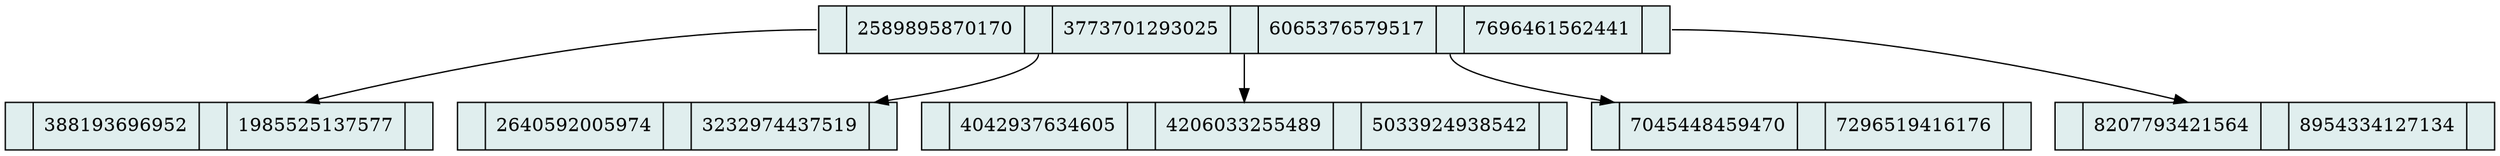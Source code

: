 digraph arbolB {
rankr = TB; 
node[shape = box,fillcolor="azure2" color="black" style="filled"];
node[shape=record label= "<p0>|{2589895870170}|<p1> |{3773701293025}|<p2> |{6065376579517}|<p3> |{7696461562441}|<p4> "]2589895870170;
node[shape=record label= "<p0>|{388193696952}|<p1> |{1985525137577}|<p2> "]388193696952;
node[shape=record label= "<p0>|{2640592005974}|<p1> |{3232974437519}|<p2> "]2640592005974;
node[shape=record label= "<p0>|{4042937634605}|<p1> |{4206033255489}|<p2> |{5033924938542}|<p3> "]4042937634605;
node[shape=record label= "<p0>|{7045448459470}|<p1> |{7296519416176}|<p2> "]7045448459470;
node[shape=record label= "<p0>|{8207793421564}|<p1> |{8954334127134}|<p2> "]8207793421564;

2589895870170:p0->388193696952;

2589895870170:p1->2640592005974;

2589895870170:p2->4042937634605;

2589895870170:p3->7045448459470;

2589895870170:p4->8207793421564;
}
